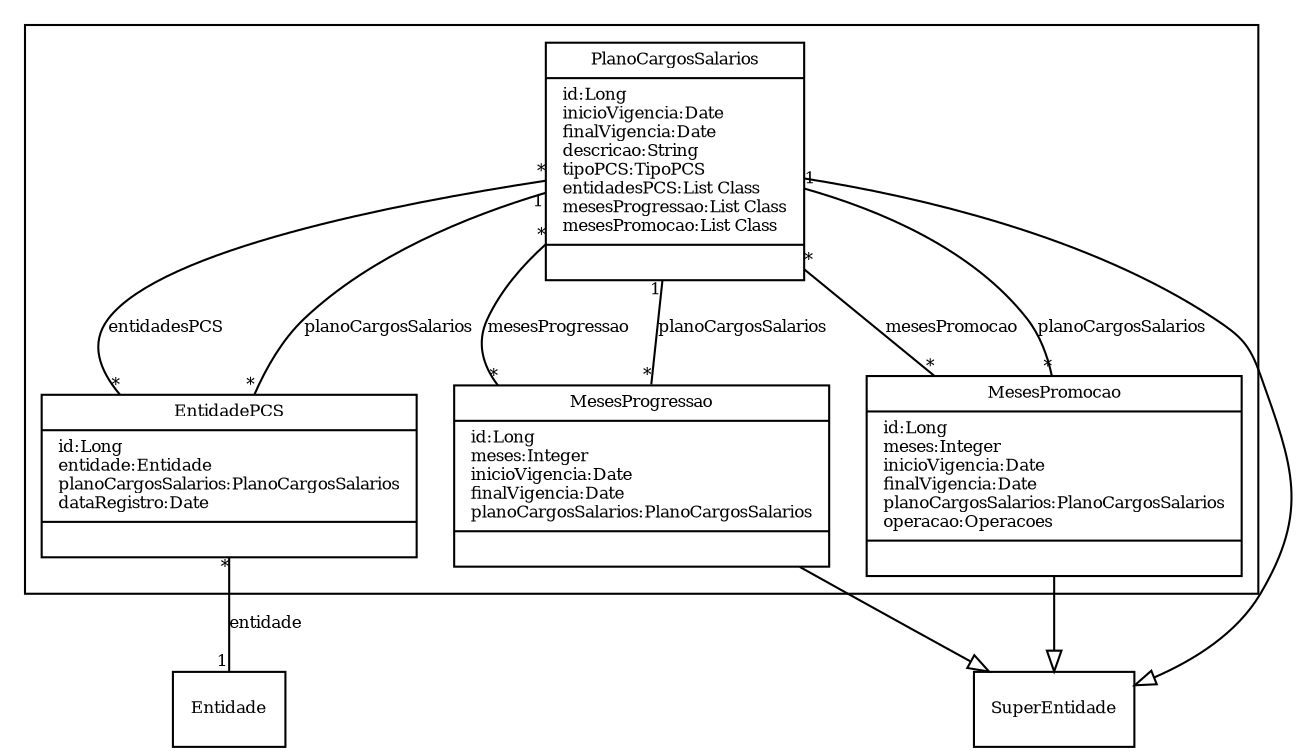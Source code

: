 digraph G{
fontname = "Times-Roman"
fontsize = 8

node [
        fontname = "Times-Roman"
        fontsize = 8
        shape = "record"
]

edge [
        fontname = "Times-Roman"
        fontsize = 8
]

subgraph clusterPLANO_CARGOS_CARREIRA_E_REMUNERACAO_PCCR
{
PlanoCargosSalarios [label = "{PlanoCargosSalarios|id:Long\linicioVigencia:Date\lfinalVigencia:Date\ldescricao:String\ltipoPCS:TipoPCS\lentidadesPCS:List Class\lmesesProgressao:List Class\lmesesPromocao:List Class\l|\l}"]
EntidadePCS [label = "{EntidadePCS|id:Long\lentidade:Entidade\lplanoCargosSalarios:PlanoCargosSalarios\ldataRegistro:Date\l|\l}"]
MesesProgressao [label = "{MesesProgressao|id:Long\lmeses:Integer\linicioVigencia:Date\lfinalVigencia:Date\lplanoCargosSalarios:PlanoCargosSalarios\l|\l}"]
MesesPromocao [label = "{MesesPromocao|id:Long\lmeses:Integer\linicioVigencia:Date\lfinalVigencia:Date\lplanoCargosSalarios:PlanoCargosSalarios\loperacao:Operacoes\l|\l}"]
}
edge [arrowhead = "none" headlabel = "*" taillabel = "*"] PlanoCargosSalarios -> EntidadePCS [label = "entidadesPCS"]
edge [arrowhead = "none" headlabel = "*" taillabel = "*"] PlanoCargosSalarios -> MesesProgressao [label = "mesesProgressao"]
edge [arrowhead = "none" headlabel = "*" taillabel = "*"] PlanoCargosSalarios -> MesesPromocao [label = "mesesPromocao"]
edge [ arrowhead = "empty" headlabel = "" taillabel = ""] PlanoCargosSalarios -> SuperEntidade
edge [arrowhead = "none" headlabel = "1" taillabel = "*"] EntidadePCS -> Entidade [label = "entidade"]
edge [arrowhead = "none" headlabel = "1" taillabel = "*"] EntidadePCS -> PlanoCargosSalarios [label = "planoCargosSalarios"]
edge [arrowhead = "none" headlabel = "1" taillabel = "*"] MesesProgressao -> PlanoCargosSalarios [label = "planoCargosSalarios"]
edge [ arrowhead = "empty" headlabel = "" taillabel = ""] MesesProgressao -> SuperEntidade
edge [arrowhead = "none" headlabel = "1" taillabel = "*"] MesesPromocao -> PlanoCargosSalarios [label = "planoCargosSalarios"]
edge [ arrowhead = "empty" headlabel = "" taillabel = ""] MesesPromocao -> SuperEntidade
}
